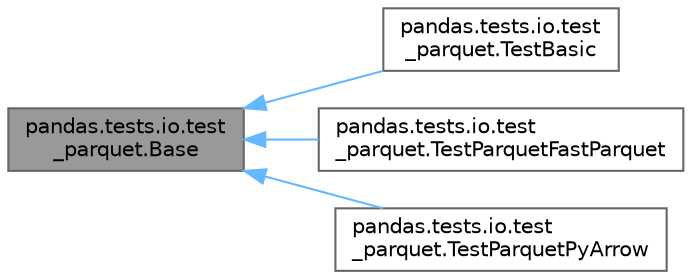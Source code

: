 digraph "pandas.tests.io.test_parquet.Base"
{
 // LATEX_PDF_SIZE
  bgcolor="transparent";
  edge [fontname=Helvetica,fontsize=10,labelfontname=Helvetica,labelfontsize=10];
  node [fontname=Helvetica,fontsize=10,shape=box,height=0.2,width=0.4];
  rankdir="LR";
  Node1 [id="Node000001",label="pandas.tests.io.test\l_parquet.Base",height=0.2,width=0.4,color="gray40", fillcolor="grey60", style="filled", fontcolor="black",tooltip=" "];
  Node1 -> Node2 [id="edge4_Node000001_Node000002",dir="back",color="steelblue1",style="solid",tooltip=" "];
  Node2 [id="Node000002",label="pandas.tests.io.test\l_parquet.TestBasic",height=0.2,width=0.4,color="gray40", fillcolor="white", style="filled",URL="$classpandas_1_1tests_1_1io_1_1test__parquet_1_1TestBasic.html",tooltip=" "];
  Node1 -> Node3 [id="edge5_Node000001_Node000003",dir="back",color="steelblue1",style="solid",tooltip=" "];
  Node3 [id="Node000003",label="pandas.tests.io.test\l_parquet.TestParquetFastParquet",height=0.2,width=0.4,color="gray40", fillcolor="white", style="filled",URL="$classpandas_1_1tests_1_1io_1_1test__parquet_1_1TestParquetFastParquet.html",tooltip=" "];
  Node1 -> Node4 [id="edge6_Node000001_Node000004",dir="back",color="steelblue1",style="solid",tooltip=" "];
  Node4 [id="Node000004",label="pandas.tests.io.test\l_parquet.TestParquetPyArrow",height=0.2,width=0.4,color="gray40", fillcolor="white", style="filled",URL="$classpandas_1_1tests_1_1io_1_1test__parquet_1_1TestParquetPyArrow.html",tooltip=" "];
}
